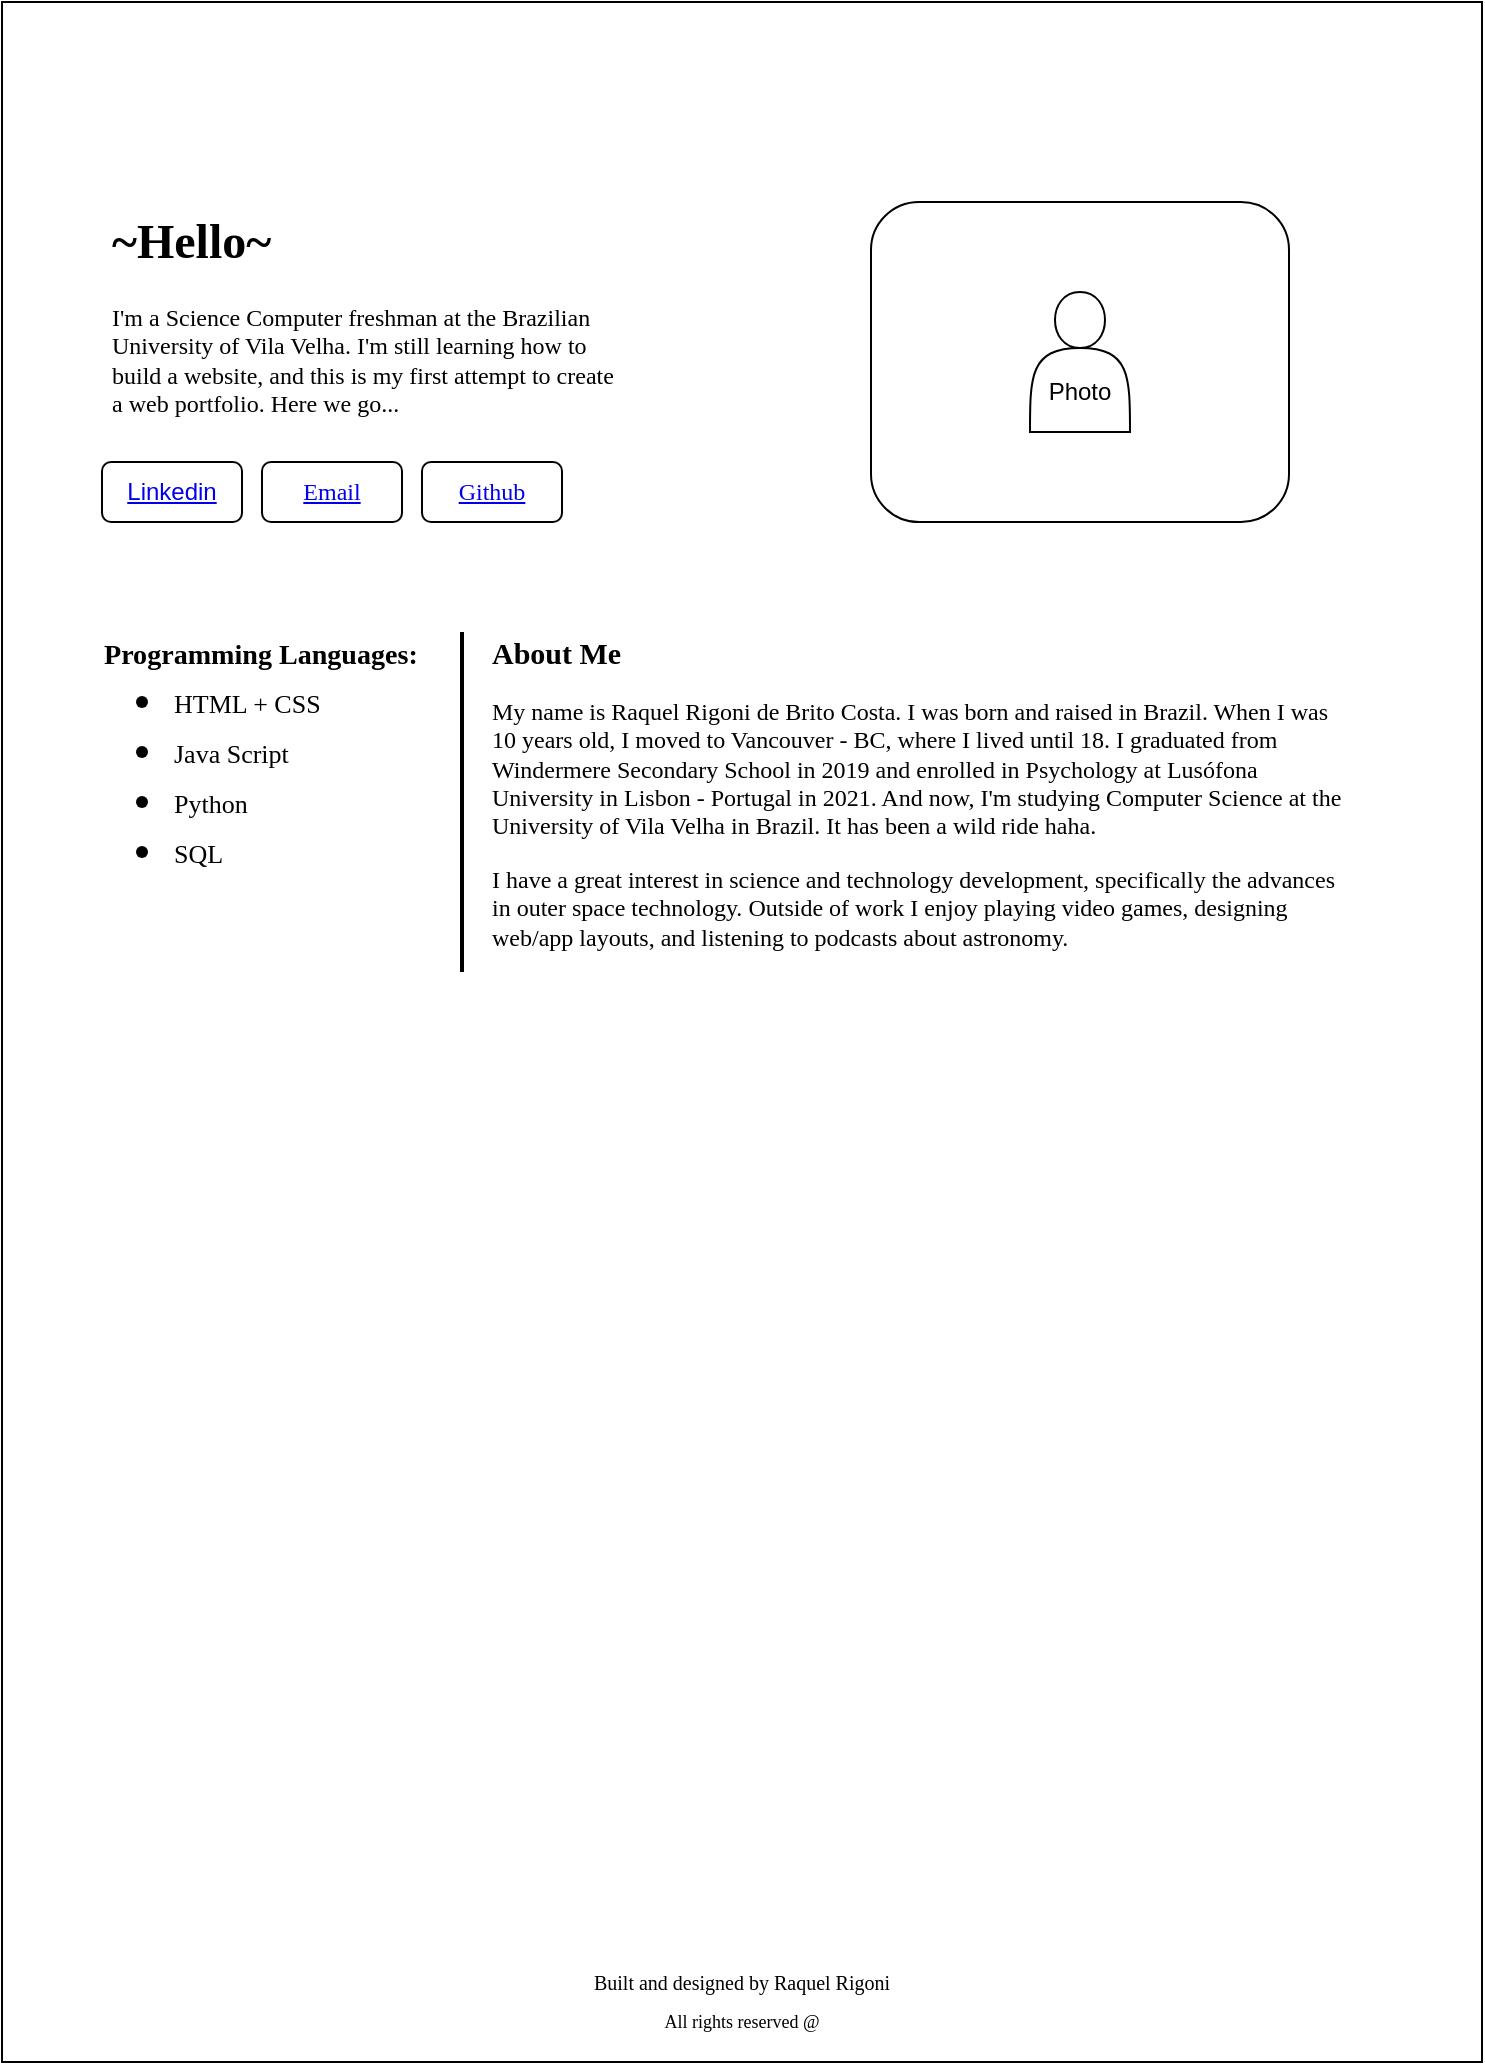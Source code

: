 <mxfile version="20.2.5" type="github">
  <diagram id="rgVs9-a1TTidHtFovz7s" name="Page-1">
    <mxGraphModel dx="1038" dy="619" grid="1" gridSize="10" guides="1" tooltips="1" connect="1" arrows="1" fold="1" page="1" pageScale="1" pageWidth="827" pageHeight="1169" background="none" math="0" shadow="0">
      <root>
        <mxCell id="0" />
        <mxCell id="1" parent="0" />
        <mxCell id="E7WEAgX6e2Pd9mRvreSS-2" value="" style="rounded=0;whiteSpace=wrap;html=1;labelBorderColor=none;fontColor=none;noLabel=1;" parent="1" vertex="1">
          <mxGeometry x="50" y="80" width="740" height="1030" as="geometry" />
        </mxCell>
        <mxCell id="E7WEAgX6e2Pd9mRvreSS-3" value="&lt;h1&gt;~Hello~&lt;/h1&gt;&lt;p&gt;&lt;span style=&quot;text-align: center;&quot;&gt;I&#39;m a Science Computer freshman at the Brazilian University of Vila Velha. I&#39;m still learning how to build a website, and this is my first attempt to create a web portfolio. Here we go...&lt;/span&gt;&lt;br&gt;&lt;/p&gt;" style="text;html=1;strokeColor=none;fillColor=none;spacing=5;spacingTop=-20;whiteSpace=wrap;overflow=hidden;rounded=0;fontFamily=Times New Roman;" parent="1" vertex="1">
          <mxGeometry x="100" y="180" width="260" height="140" as="geometry" />
        </mxCell>
        <mxCell id="E7WEAgX6e2Pd9mRvreSS-7" value="" style="rounded=1;whiteSpace=wrap;html=1;fontFamily=Times New Roman;" parent="1" vertex="1">
          <mxGeometry x="180" y="310" width="70" height="30" as="geometry" />
        </mxCell>
        <mxCell id="E7WEAgX6e2Pd9mRvreSS-8" value="" style="rounded=1;whiteSpace=wrap;html=1;fontFamily=Times New Roman;" parent="1" vertex="1">
          <mxGeometry x="260" y="310" width="70" height="30" as="geometry" />
        </mxCell>
        <mxCell id="E7WEAgX6e2Pd9mRvreSS-16" value="" style="rounded=1;whiteSpace=wrap;html=1;fontFamily=Times New Roman;strokeColor=default;" parent="1" vertex="1">
          <mxGeometry x="484.5" y="180" width="209" height="160" as="geometry" />
        </mxCell>
        <mxCell id="E7WEAgX6e2Pd9mRvreSS-17" value="Built and designed by Raquel Rigoni" style="text;html=1;strokeColor=none;fillColor=none;align=center;verticalAlign=middle;whiteSpace=wrap;rounded=0;fontFamily=Times New Roman;fontSize=10;" parent="1" vertex="1">
          <mxGeometry x="330" y="1060" width="180" height="20" as="geometry" />
        </mxCell>
        <mxCell id="E7WEAgX6e2Pd9mRvreSS-18" value="All rights reserved @" style="text;html=1;strokeColor=none;fillColor=none;align=center;verticalAlign=middle;whiteSpace=wrap;rounded=0;fontFamily=Times New Roman;fontSize=9;" parent="1" vertex="1">
          <mxGeometry x="365" y="1080" width="110" height="20" as="geometry" />
        </mxCell>
        <mxCell id="E7WEAgX6e2Pd9mRvreSS-20" value="&lt;h2&gt;About Me&lt;/h2&gt;&lt;p style=&quot;font-size: 12px;&quot;&gt;&lt;font style=&quot;font-size: 12px;&quot;&gt;My name is Raquel Rigoni de Brito Costa. I was born and raised in Brazil. When I was 10 years old, I moved to Vancouver - BC, where I lived until 18. I graduated from Windermere Secondary School in 2019 and enrolled in Psychology at Lusófona University in Lisbon - Portugal in 2021. And now, I&#39;m studying Computer Science at the University of Vila Velha in Brazil. It has been a wild ride haha.&amp;nbsp;&lt;br&gt;&lt;/font&gt;&lt;/p&gt;&lt;p style=&quot;font-size: 12px;&quot;&gt;&lt;font style=&quot;font-size: 12px;&quot;&gt;I have a great interest in science and technology development, specifically the advances in outer space technology.&lt;/font&gt;&lt;span style=&quot;font-size: 12px;&quot;&gt;&amp;nbsp;Outside of work I enjoy playing video games, designing web/app layouts, and listening to podcasts about astronomy.&lt;/span&gt;&lt;br&gt;&lt;/p&gt;&lt;p&gt;&lt;span style=&quot;font-size: 12px;&quot;&gt;&lt;br&gt;&lt;/span&gt;&lt;/p&gt;" style="text;html=1;strokeColor=none;fillColor=none;spacing=5;spacingTop=-20;whiteSpace=wrap;overflow=hidden;rounded=0;labelBorderColor=none;fontFamily=Times New Roman;fontSize=10;fontColor=default;" parent="1" vertex="1">
          <mxGeometry x="290" y="395" width="440" height="170" as="geometry" />
        </mxCell>
        <mxCell id="E7WEAgX6e2Pd9mRvreSS-21" value="Programming Languages:" style="text;strokeColor=none;fillColor=none;align=left;verticalAlign=middle;spacingLeft=4;spacingRight=4;overflow=hidden;points=[[0,0.5],[1,0.5]];portConstraint=eastwest;rotatable=0;labelBorderColor=none;fontFamily=Times New Roman;fontSize=14.04;fontColor=default;fontStyle=1;" parent="1" vertex="1">
          <mxGeometry x="95" y="395" width="175" height="20" as="geometry" />
        </mxCell>
        <mxCell id="E7WEAgX6e2Pd9mRvreSS-24" value="" style="line;strokeWidth=2;html=1;labelBorderColor=none;fontFamily=Times New Roman;fontSize=12;fontColor=#000000;rotation=90;" parent="1" vertex="1">
          <mxGeometry x="195" y="475" width="170" height="10" as="geometry" />
        </mxCell>
        <mxCell id="E7WEAgX6e2Pd9mRvreSS-25" value="Java Script" style="text;strokeColor=none;fillColor=none;align=left;verticalAlign=middle;spacingLeft=4;spacingRight=4;overflow=hidden;points=[[0,0.5],[1,0.5]];portConstraint=eastwest;rotatable=0;labelBorderColor=none;fontFamily=Times New Roman;fontSize=13;fontColor=default;" parent="1" vertex="1">
          <mxGeometry x="130" y="440" width="80" height="30" as="geometry" />
        </mxCell>
        <mxCell id="E7WEAgX6e2Pd9mRvreSS-26" value="Python" style="text;strokeColor=none;fillColor=none;align=left;verticalAlign=middle;spacingLeft=4;spacingRight=4;overflow=hidden;points=[[0,0.5],[1,0.5]];portConstraint=eastwest;rotatable=0;labelBorderColor=none;fontFamily=Times New Roman;fontSize=13;fontColor=default;" parent="1" vertex="1">
          <mxGeometry x="130" y="465" width="80" height="30" as="geometry" />
        </mxCell>
        <mxCell id="E7WEAgX6e2Pd9mRvreSS-27" value="HTML + CSS" style="text;strokeColor=none;fillColor=none;align=left;verticalAlign=middle;spacingLeft=4;spacingRight=4;overflow=hidden;points=[[0,0.5],[1,0.5]];portConstraint=eastwest;rotatable=0;labelBorderColor=none;fontFamily=Times New Roman;fontSize=13;fontColor=default;" parent="1" vertex="1">
          <mxGeometry x="130" y="415" width="90" height="30" as="geometry" />
        </mxCell>
        <mxCell id="E7WEAgX6e2Pd9mRvreSS-28" value="SQL" style="text;strokeColor=none;fillColor=none;align=left;verticalAlign=middle;spacingLeft=4;spacingRight=4;overflow=hidden;points=[[0,0.5],[1,0.5]];portConstraint=eastwest;rotatable=0;labelBorderColor=none;fontFamily=Times New Roman;fontSize=13;fontColor=default;" parent="1" vertex="1">
          <mxGeometry x="130" y="490" width="80" height="30" as="geometry" />
        </mxCell>
        <mxCell id="E7WEAgX6e2Pd9mRvreSS-30" value="" style="shape=waypoint;sketch=0;fillStyle=solid;size=6;pointerEvents=1;points=[];fillColor=none;resizable=0;rotatable=0;perimeter=centerPerimeter;snapToPoint=1;labelBorderColor=none;fontFamily=Times New Roman;fontSize=13;fontColor=default;strokeColor=default;" parent="1" vertex="1">
          <mxGeometry x="100" y="435" width="40" height="40" as="geometry" />
        </mxCell>
        <mxCell id="E7WEAgX6e2Pd9mRvreSS-31" value="" style="shape=waypoint;sketch=0;fillStyle=solid;size=6;pointerEvents=1;points=[];fillColor=none;resizable=0;rotatable=0;perimeter=centerPerimeter;snapToPoint=1;labelBorderColor=none;fontFamily=Times New Roman;fontSize=13;fontColor=default;strokeColor=default;" parent="1" vertex="1">
          <mxGeometry x="100" y="410" width="40" height="40" as="geometry" />
        </mxCell>
        <mxCell id="E7WEAgX6e2Pd9mRvreSS-33" value="" style="shape=waypoint;sketch=0;fillStyle=solid;size=6;pointerEvents=1;points=[];fillColor=none;resizable=0;rotatable=0;perimeter=centerPerimeter;snapToPoint=1;labelBorderColor=none;fontFamily=Times New Roman;fontSize=13;fontColor=default;strokeColor=default;" parent="1" vertex="1">
          <mxGeometry x="100" y="485" width="40" height="40" as="geometry" />
        </mxCell>
        <mxCell id="E7WEAgX6e2Pd9mRvreSS-34" value="" style="shape=waypoint;sketch=0;fillStyle=solid;size=6;pointerEvents=1;points=[];fillColor=none;resizable=0;rotatable=0;perimeter=centerPerimeter;snapToPoint=1;labelBorderColor=none;fontFamily=Times New Roman;fontSize=13;fontColor=default;strokeColor=default;" parent="1" vertex="1">
          <mxGeometry x="100" y="460" width="40" height="40" as="geometry" />
        </mxCell>
        <mxCell id="E7WEAgX6e2Pd9mRvreSS-38" value="" style="shape=actor;whiteSpace=wrap;html=1;labelBorderColor=none;fontFamily=Times New Roman;fontSize=12;fontColor=default;strokeColor=default;" parent="1" vertex="1">
          <mxGeometry x="564" y="225" width="50" height="70" as="geometry" />
        </mxCell>
        <UserObject label="Email" link="https://www.draw.io" id="E7WEAgX6e2Pd9mRvreSS-36">
          <mxCell style="text;html=1;strokeColor=none;fillColor=none;whiteSpace=wrap;align=center;verticalAlign=middle;fontColor=#0000EE;fontStyle=4;labelBorderColor=none;fontFamily=Times New Roman;fontSize=12;" parent="1" vertex="1">
            <mxGeometry x="185" y="305" width="60" height="40" as="geometry" />
          </mxCell>
        </UserObject>
        <UserObject label="Github" link="https://www.draw.io" id="E7WEAgX6e2Pd9mRvreSS-37">
          <mxCell style="text;html=1;strokeColor=none;fillColor=none;whiteSpace=wrap;align=center;verticalAlign=middle;fontColor=#0000EE;fontStyle=4;labelBorderColor=none;fontFamily=Times New Roman;fontSize=12;" parent="1" vertex="1">
            <mxGeometry x="265" y="305" width="60" height="40" as="geometry" />
          </mxCell>
        </UserObject>
        <mxCell id="E7WEAgX6e2Pd9mRvreSS-5" value="Photo" style="text;html=1;strokeColor=none;fillColor=none;align=center;verticalAlign=middle;whiteSpace=wrap;rounded=0;" parent="1" vertex="1">
          <mxGeometry x="559" y="260" width="60" height="30" as="geometry" />
        </mxCell>
        <mxCell id="E7WEAgX6e2Pd9mRvreSS-6" value="" style="rounded=1;whiteSpace=wrap;html=1;fontFamily=Times New Roman;" parent="1" vertex="1">
          <mxGeometry x="100" y="310" width="70" height="30" as="geometry" />
        </mxCell>
        <UserObject label="Linkedin" link="https://www.draw.io" id="_kSE3208_j8AD0XmWhL0-3">
          <mxCell style="text;html=1;strokeColor=none;fillColor=none;whiteSpace=wrap;align=center;verticalAlign=middle;fontColor=#0000EE;fontStyle=4;fontSize=12;" vertex="1" parent="1">
            <mxGeometry x="105" y="305" width="60" height="40" as="geometry" />
          </mxCell>
        </UserObject>
      </root>
    </mxGraphModel>
  </diagram>
</mxfile>
